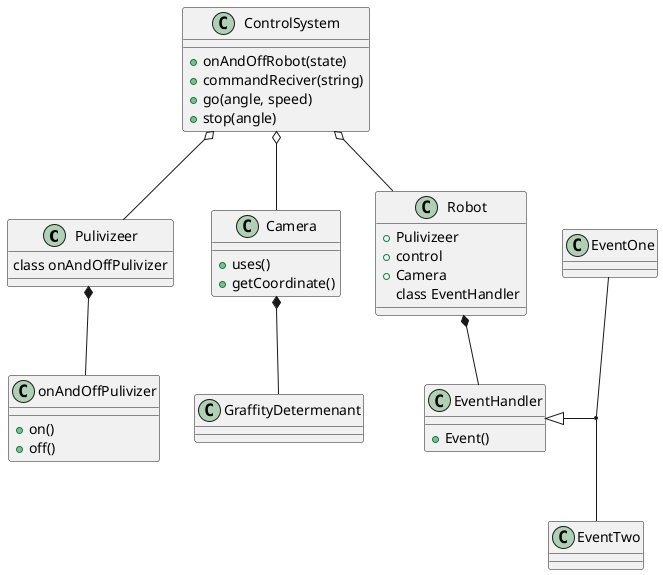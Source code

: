 @startuml : Class diagram 
class Pulivizeer {
    class onAndOffPulivizer
}
class onAndOffPulivizer{
    +on()
    +off()
}
class Camera{
    +uses()
    +getCoordinate()
}
class ControlSystem{
    +onAndOffRobot(state)
    +commandReciver(string)
    +go(angle, speed)
    +stop(angle)
}
class GraffityDetermenant{}
class Robot{
    +Pulivizeer
    +control
    +Camera
    class EventHandler
}
class EventHandler{
    +Event()
}
class EventOne{}
class EventTwo{}

EventHandler<|---(EventOne, EventTwo)
Robot *-- EventHandler
Pulivizeer *-- onAndOffPulivizer
Camera *-- GraffityDetermenant
ControlSystem o-- Robot
ControlSystem o-- Camera
ControlSystem o-- Pulivizeer
@enduml
